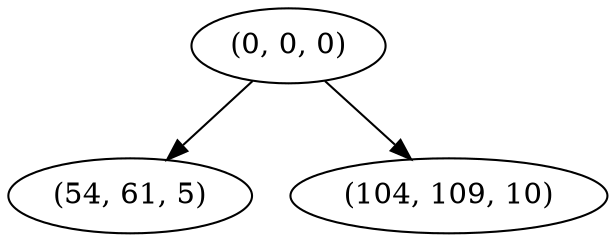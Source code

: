 digraph tree {
    "(0, 0, 0)";
    "(54, 61, 5)";
    "(104, 109, 10)";
    "(0, 0, 0)" -> "(54, 61, 5)";
    "(0, 0, 0)" -> "(104, 109, 10)";
}

